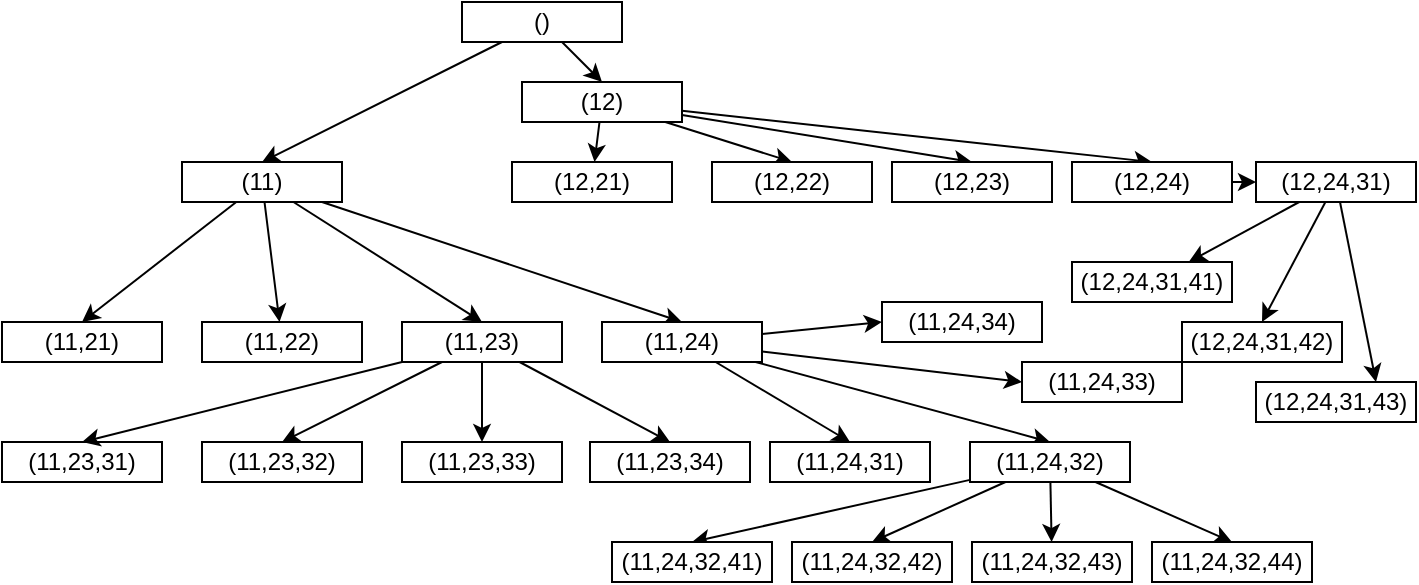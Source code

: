 <mxfile version="15.9.3" type="device"><diagram id="6RgV5zbHFFGWfiaTztVZ" name="Page-1"><mxGraphModel dx="850" dy="519" grid="1" gridSize="10" guides="1" tooltips="1" connect="1" arrows="1" fold="1" page="1" pageScale="1" pageWidth="827" pageHeight="1169" math="0" shadow="0"><root><mxCell id="0"/><mxCell id="1" parent="0"/><mxCell id="Kg5QLddtqr62xcwQBsNo-13" style="edgeStyle=none;rounded=0;orthogonalLoop=1;jettySize=auto;html=1;entryX=0.5;entryY=0;entryDx=0;entryDy=0;" edge="1" parent="1" source="Kg5QLddtqr62xcwQBsNo-1" target="Kg5QLddtqr62xcwQBsNo-2"><mxGeometry relative="1" as="geometry"/></mxCell><mxCell id="Kg5QLddtqr62xcwQBsNo-49" style="edgeStyle=none;rounded=0;orthogonalLoop=1;jettySize=auto;html=1;entryX=0.5;entryY=0;entryDx=0;entryDy=0;" edge="1" parent="1" source="Kg5QLddtqr62xcwQBsNo-1" target="Kg5QLddtqr62xcwQBsNo-38"><mxGeometry relative="1" as="geometry"/></mxCell><mxCell id="Kg5QLddtqr62xcwQBsNo-1" value="()" style="rounded=0;whiteSpace=wrap;html=1;" vertex="1" parent="1"><mxGeometry x="350" y="60" width="80" height="20" as="geometry"/></mxCell><mxCell id="Kg5QLddtqr62xcwQBsNo-14" style="edgeStyle=none;rounded=0;orthogonalLoop=1;jettySize=auto;html=1;entryX=0.5;entryY=0;entryDx=0;entryDy=0;" edge="1" parent="1" source="Kg5QLddtqr62xcwQBsNo-2" target="Kg5QLddtqr62xcwQBsNo-4"><mxGeometry relative="1" as="geometry"/></mxCell><mxCell id="Kg5QLddtqr62xcwQBsNo-15" style="edgeStyle=none;rounded=0;orthogonalLoop=1;jettySize=auto;html=1;" edge="1" parent="1" source="Kg5QLddtqr62xcwQBsNo-2" target="Kg5QLddtqr62xcwQBsNo-5"><mxGeometry relative="1" as="geometry"/></mxCell><mxCell id="Kg5QLddtqr62xcwQBsNo-16" style="edgeStyle=none;rounded=0;orthogonalLoop=1;jettySize=auto;html=1;entryX=0.5;entryY=0;entryDx=0;entryDy=0;" edge="1" parent="1" source="Kg5QLddtqr62xcwQBsNo-2" target="Kg5QLddtqr62xcwQBsNo-10"><mxGeometry relative="1" as="geometry"/></mxCell><mxCell id="Kg5QLddtqr62xcwQBsNo-21" style="edgeStyle=none;rounded=0;orthogonalLoop=1;jettySize=auto;html=1;entryX=0.5;entryY=0;entryDx=0;entryDy=0;" edge="1" parent="1" source="Kg5QLddtqr62xcwQBsNo-2" target="Kg5QLddtqr62xcwQBsNo-11"><mxGeometry relative="1" as="geometry"/></mxCell><mxCell id="Kg5QLddtqr62xcwQBsNo-2" value="(11)" style="rounded=0;whiteSpace=wrap;html=1;" vertex="1" parent="1"><mxGeometry x="210" y="140" width="80" height="20" as="geometry"/></mxCell><mxCell id="Kg5QLddtqr62xcwQBsNo-4" value="(11,21)" style="rounded=0;whiteSpace=wrap;html=1;" vertex="1" parent="1"><mxGeometry x="120" y="220" width="80" height="20" as="geometry"/></mxCell><mxCell id="Kg5QLddtqr62xcwQBsNo-5" value="(11,22)" style="rounded=0;whiteSpace=wrap;html=1;" vertex="1" parent="1"><mxGeometry x="220" y="220" width="80" height="20" as="geometry"/></mxCell><mxCell id="Kg5QLddtqr62xcwQBsNo-6" value="(11,23,31)" style="rounded=0;whiteSpace=wrap;html=1;" vertex="1" parent="1"><mxGeometry x="120" y="280" width="80" height="20" as="geometry"/></mxCell><mxCell id="Kg5QLddtqr62xcwQBsNo-7" value="(11,23,32)" style="rounded=0;whiteSpace=wrap;html=1;" vertex="1" parent="1"><mxGeometry x="220" y="280" width="80" height="20" as="geometry"/></mxCell><mxCell id="Kg5QLddtqr62xcwQBsNo-8" value="(11,23,33)" style="rounded=0;whiteSpace=wrap;html=1;" vertex="1" parent="1"><mxGeometry x="320" y="280" width="80" height="20" as="geometry"/></mxCell><mxCell id="Kg5QLddtqr62xcwQBsNo-9" value="(11,23,34)" style="rounded=0;whiteSpace=wrap;html=1;" vertex="1" parent="1"><mxGeometry x="414" y="280" width="80" height="20" as="geometry"/></mxCell><mxCell id="Kg5QLddtqr62xcwQBsNo-17" style="edgeStyle=none;rounded=0;orthogonalLoop=1;jettySize=auto;html=1;entryX=0.5;entryY=0;entryDx=0;entryDy=0;" edge="1" parent="1" source="Kg5QLddtqr62xcwQBsNo-10" target="Kg5QLddtqr62xcwQBsNo-6"><mxGeometry relative="1" as="geometry"/></mxCell><mxCell id="Kg5QLddtqr62xcwQBsNo-18" style="edgeStyle=none;rounded=0;orthogonalLoop=1;jettySize=auto;html=1;entryX=0.5;entryY=0;entryDx=0;entryDy=0;" edge="1" parent="1" source="Kg5QLddtqr62xcwQBsNo-10" target="Kg5QLddtqr62xcwQBsNo-7"><mxGeometry relative="1" as="geometry"/></mxCell><mxCell id="Kg5QLddtqr62xcwQBsNo-19" style="edgeStyle=none;rounded=0;orthogonalLoop=1;jettySize=auto;html=1;" edge="1" parent="1" source="Kg5QLddtqr62xcwQBsNo-10" target="Kg5QLddtqr62xcwQBsNo-8"><mxGeometry relative="1" as="geometry"/></mxCell><mxCell id="Kg5QLddtqr62xcwQBsNo-20" style="edgeStyle=none;rounded=0;orthogonalLoop=1;jettySize=auto;html=1;entryX=0.5;entryY=0;entryDx=0;entryDy=0;" edge="1" parent="1" source="Kg5QLddtqr62xcwQBsNo-10" target="Kg5QLddtqr62xcwQBsNo-9"><mxGeometry relative="1" as="geometry"/></mxCell><mxCell id="Kg5QLddtqr62xcwQBsNo-10" value="(11,23)" style="rounded=0;whiteSpace=wrap;html=1;" vertex="1" parent="1"><mxGeometry x="320" y="220" width="80" height="20" as="geometry"/></mxCell><mxCell id="Kg5QLddtqr62xcwQBsNo-30" style="edgeStyle=none;rounded=0;orthogonalLoop=1;jettySize=auto;html=1;entryX=0.5;entryY=0;entryDx=0;entryDy=0;" edge="1" parent="1" source="Kg5QLddtqr62xcwQBsNo-11" target="Kg5QLddtqr62xcwQBsNo-22"><mxGeometry relative="1" as="geometry"/></mxCell><mxCell id="Kg5QLddtqr62xcwQBsNo-31" style="edgeStyle=none;rounded=0;orthogonalLoop=1;jettySize=auto;html=1;entryX=0.5;entryY=0;entryDx=0;entryDy=0;" edge="1" parent="1" source="Kg5QLddtqr62xcwQBsNo-11" target="Kg5QLddtqr62xcwQBsNo-23"><mxGeometry relative="1" as="geometry"/></mxCell><mxCell id="Kg5QLddtqr62xcwQBsNo-32" style="edgeStyle=none;rounded=0;orthogonalLoop=1;jettySize=auto;html=1;entryX=0;entryY=0.5;entryDx=0;entryDy=0;" edge="1" parent="1" source="Kg5QLddtqr62xcwQBsNo-11" target="Kg5QLddtqr62xcwQBsNo-28"><mxGeometry relative="1" as="geometry"/></mxCell><mxCell id="Kg5QLddtqr62xcwQBsNo-33" style="edgeStyle=none;rounded=0;orthogonalLoop=1;jettySize=auto;html=1;entryX=0;entryY=0.5;entryDx=0;entryDy=0;" edge="1" parent="1" source="Kg5QLddtqr62xcwQBsNo-11" target="Kg5QLddtqr62xcwQBsNo-29"><mxGeometry relative="1" as="geometry"/></mxCell><mxCell id="Kg5QLddtqr62xcwQBsNo-11" value="(11,24)" style="rounded=0;whiteSpace=wrap;html=1;" vertex="1" parent="1"><mxGeometry x="420" y="220" width="80" height="20" as="geometry"/></mxCell><mxCell id="Kg5QLddtqr62xcwQBsNo-22" value="(11,24,31)" style="rounded=0;whiteSpace=wrap;html=1;" vertex="1" parent="1"><mxGeometry x="504" y="280" width="80" height="20" as="geometry"/></mxCell><mxCell id="Kg5QLddtqr62xcwQBsNo-34" style="edgeStyle=none;rounded=0;orthogonalLoop=1;jettySize=auto;html=1;entryX=0.5;entryY=0;entryDx=0;entryDy=0;" edge="1" parent="1" source="Kg5QLddtqr62xcwQBsNo-23" target="Kg5QLddtqr62xcwQBsNo-24"><mxGeometry relative="1" as="geometry"/></mxCell><mxCell id="Kg5QLddtqr62xcwQBsNo-35" style="edgeStyle=none;rounded=0;orthogonalLoop=1;jettySize=auto;html=1;entryX=0.5;entryY=0;entryDx=0;entryDy=0;" edge="1" parent="1" source="Kg5QLddtqr62xcwQBsNo-23" target="Kg5QLddtqr62xcwQBsNo-25"><mxGeometry relative="1" as="geometry"/></mxCell><mxCell id="Kg5QLddtqr62xcwQBsNo-36" style="edgeStyle=none;rounded=0;orthogonalLoop=1;jettySize=auto;html=1;" edge="1" parent="1" source="Kg5QLddtqr62xcwQBsNo-23" target="Kg5QLddtqr62xcwQBsNo-26"><mxGeometry relative="1" as="geometry"/></mxCell><mxCell id="Kg5QLddtqr62xcwQBsNo-37" style="edgeStyle=none;rounded=0;orthogonalLoop=1;jettySize=auto;html=1;entryX=0.5;entryY=0;entryDx=0;entryDy=0;" edge="1" parent="1" source="Kg5QLddtqr62xcwQBsNo-23" target="Kg5QLddtqr62xcwQBsNo-27"><mxGeometry relative="1" as="geometry"/></mxCell><mxCell id="Kg5QLddtqr62xcwQBsNo-23" value="(11,24,32)" style="rounded=0;whiteSpace=wrap;html=1;" vertex="1" parent="1"><mxGeometry x="604" y="280" width="80" height="20" as="geometry"/></mxCell><mxCell id="Kg5QLddtqr62xcwQBsNo-24" value="(11,24,32,41)" style="rounded=0;whiteSpace=wrap;html=1;" vertex="1" parent="1"><mxGeometry x="425" y="330" width="80" height="20" as="geometry"/></mxCell><mxCell id="Kg5QLddtqr62xcwQBsNo-25" value="(11,24,32,42)" style="rounded=0;whiteSpace=wrap;html=1;" vertex="1" parent="1"><mxGeometry x="515" y="330" width="80" height="20" as="geometry"/></mxCell><mxCell id="Kg5QLddtqr62xcwQBsNo-26" value="(11,24,32,43)" style="rounded=0;whiteSpace=wrap;html=1;" vertex="1" parent="1"><mxGeometry x="605" y="330" width="80" height="20" as="geometry"/></mxCell><mxCell id="Kg5QLddtqr62xcwQBsNo-27" value="(11,24,32,44)" style="rounded=0;whiteSpace=wrap;html=1;" vertex="1" parent="1"><mxGeometry x="695" y="330" width="80" height="20" as="geometry"/></mxCell><mxCell id="Kg5QLddtqr62xcwQBsNo-28" value="(11,24,33)" style="rounded=0;whiteSpace=wrap;html=1;" vertex="1" parent="1"><mxGeometry x="630" y="240" width="80" height="20" as="geometry"/></mxCell><mxCell id="Kg5QLddtqr62xcwQBsNo-29" value="(11,24,34)" style="rounded=0;whiteSpace=wrap;html=1;" vertex="1" parent="1"><mxGeometry x="560" y="210" width="80" height="20" as="geometry"/></mxCell><mxCell id="Kg5QLddtqr62xcwQBsNo-51" style="edgeStyle=none;rounded=0;orthogonalLoop=1;jettySize=auto;html=1;" edge="1" parent="1" source="Kg5QLddtqr62xcwQBsNo-38" target="Kg5QLddtqr62xcwQBsNo-39"><mxGeometry relative="1" as="geometry"/></mxCell><mxCell id="Kg5QLddtqr62xcwQBsNo-52" style="edgeStyle=none;rounded=0;orthogonalLoop=1;jettySize=auto;html=1;entryX=0.5;entryY=0;entryDx=0;entryDy=0;" edge="1" parent="1" source="Kg5QLddtqr62xcwQBsNo-38" target="Kg5QLddtqr62xcwQBsNo-40"><mxGeometry relative="1" as="geometry"/></mxCell><mxCell id="Kg5QLddtqr62xcwQBsNo-53" style="edgeStyle=none;rounded=0;orthogonalLoop=1;jettySize=auto;html=1;entryX=0.5;entryY=0;entryDx=0;entryDy=0;" edge="1" parent="1" source="Kg5QLddtqr62xcwQBsNo-38" target="Kg5QLddtqr62xcwQBsNo-41"><mxGeometry relative="1" as="geometry"/></mxCell><mxCell id="Kg5QLddtqr62xcwQBsNo-54" style="edgeStyle=none;rounded=0;orthogonalLoop=1;jettySize=auto;html=1;entryX=0.5;entryY=0;entryDx=0;entryDy=0;" edge="1" parent="1" source="Kg5QLddtqr62xcwQBsNo-38" target="Kg5QLddtqr62xcwQBsNo-42"><mxGeometry relative="1" as="geometry"/></mxCell><mxCell id="Kg5QLddtqr62xcwQBsNo-38" value="(12)" style="rounded=0;whiteSpace=wrap;html=1;" vertex="1" parent="1"><mxGeometry x="380" y="100" width="80" height="20" as="geometry"/></mxCell><mxCell id="Kg5QLddtqr62xcwQBsNo-39" value="(12,21)" style="rounded=0;whiteSpace=wrap;html=1;" vertex="1" parent="1"><mxGeometry x="375" y="140" width="80" height="20" as="geometry"/></mxCell><mxCell id="Kg5QLddtqr62xcwQBsNo-40" value="(12,22)" style="rounded=0;whiteSpace=wrap;html=1;" vertex="1" parent="1"><mxGeometry x="475" y="140" width="80" height="20" as="geometry"/></mxCell><mxCell id="Kg5QLddtqr62xcwQBsNo-41" value="(12,23)" style="rounded=0;whiteSpace=wrap;html=1;" vertex="1" parent="1"><mxGeometry x="565" y="140" width="80" height="20" as="geometry"/></mxCell><mxCell id="Kg5QLddtqr62xcwQBsNo-55" style="edgeStyle=none;rounded=0;orthogonalLoop=1;jettySize=auto;html=1;" edge="1" parent="1" source="Kg5QLddtqr62xcwQBsNo-42" target="Kg5QLddtqr62xcwQBsNo-44"><mxGeometry relative="1" as="geometry"/></mxCell><mxCell id="Kg5QLddtqr62xcwQBsNo-42" value="(12,24)" style="rounded=0;whiteSpace=wrap;html=1;" vertex="1" parent="1"><mxGeometry x="655" y="140" width="80" height="20" as="geometry"/></mxCell><mxCell id="Kg5QLddtqr62xcwQBsNo-56" style="edgeStyle=none;rounded=0;orthogonalLoop=1;jettySize=auto;html=1;" edge="1" parent="1" source="Kg5QLddtqr62xcwQBsNo-44" target="Kg5QLddtqr62xcwQBsNo-45"><mxGeometry relative="1" as="geometry"/></mxCell><mxCell id="Kg5QLddtqr62xcwQBsNo-57" style="edgeStyle=none;rounded=0;orthogonalLoop=1;jettySize=auto;html=1;entryX=0.5;entryY=0;entryDx=0;entryDy=0;" edge="1" parent="1" source="Kg5QLddtqr62xcwQBsNo-44" target="Kg5QLddtqr62xcwQBsNo-46"><mxGeometry relative="1" as="geometry"/></mxCell><mxCell id="Kg5QLddtqr62xcwQBsNo-58" style="edgeStyle=none;rounded=0;orthogonalLoop=1;jettySize=auto;html=1;entryX=0.75;entryY=0;entryDx=0;entryDy=0;" edge="1" parent="1" source="Kg5QLddtqr62xcwQBsNo-44" target="Kg5QLddtqr62xcwQBsNo-47"><mxGeometry relative="1" as="geometry"/></mxCell><mxCell id="Kg5QLddtqr62xcwQBsNo-44" value="(12,24,31)" style="rounded=0;whiteSpace=wrap;html=1;" vertex="1" parent="1"><mxGeometry x="747" y="140" width="80" height="20" as="geometry"/></mxCell><mxCell id="Kg5QLddtqr62xcwQBsNo-45" value="(12,24,31,41)" style="rounded=0;whiteSpace=wrap;html=1;" vertex="1" parent="1"><mxGeometry x="655" y="190" width="80" height="20" as="geometry"/></mxCell><mxCell id="Kg5QLddtqr62xcwQBsNo-46" value="(12,24,31,42)" style="rounded=0;whiteSpace=wrap;html=1;" vertex="1" parent="1"><mxGeometry x="710" y="220" width="80" height="20" as="geometry"/></mxCell><mxCell id="Kg5QLddtqr62xcwQBsNo-47" value="(12,24,31,43)" style="rounded=0;whiteSpace=wrap;html=1;" vertex="1" parent="1"><mxGeometry x="747" y="250" width="80" height="20" as="geometry"/></mxCell></root></mxGraphModel></diagram></mxfile>